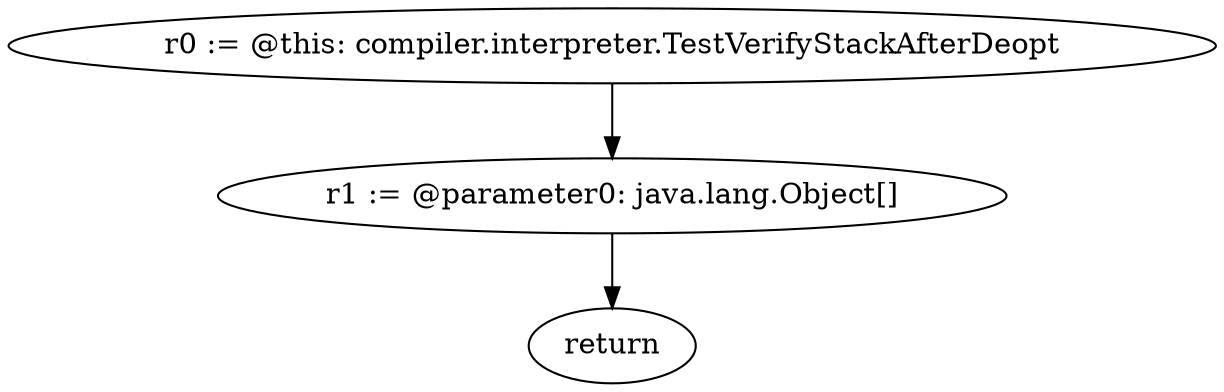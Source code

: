 digraph "unitGraph" {
    "r0 := @this: compiler.interpreter.TestVerifyStackAfterDeopt"
    "r1 := @parameter0: java.lang.Object[]"
    "return"
    "r0 := @this: compiler.interpreter.TestVerifyStackAfterDeopt"->"r1 := @parameter0: java.lang.Object[]";
    "r1 := @parameter0: java.lang.Object[]"->"return";
}
